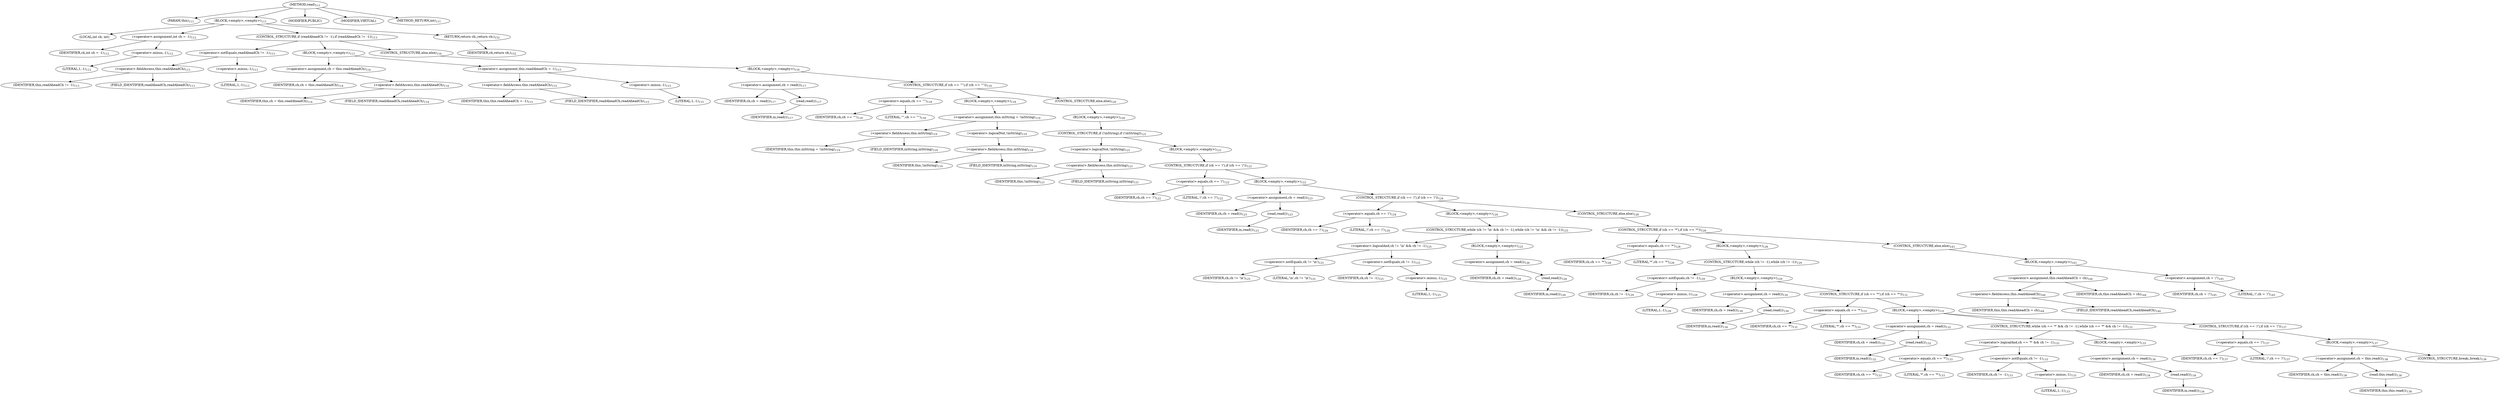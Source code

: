 digraph "read" {  
"55" [label = <(METHOD,read)<SUB>111</SUB>> ]
"8" [label = <(PARAM,this)<SUB>111</SUB>> ]
"56" [label = <(BLOCK,&lt;empty&gt;,&lt;empty&gt;)<SUB>111</SUB>> ]
"57" [label = <(LOCAL,int ch: int)> ]
"58" [label = <(&lt;operator&gt;.assignment,int ch = -1)<SUB>112</SUB>> ]
"59" [label = <(IDENTIFIER,ch,int ch = -1)<SUB>112</SUB>> ]
"60" [label = <(&lt;operator&gt;.minus,-1)<SUB>112</SUB>> ]
"61" [label = <(LITERAL,1,-1)<SUB>112</SUB>> ]
"62" [label = <(CONTROL_STRUCTURE,if (readAheadCh != -1),if (readAheadCh != -1))<SUB>113</SUB>> ]
"63" [label = <(&lt;operator&gt;.notEquals,readAheadCh != -1)<SUB>113</SUB>> ]
"64" [label = <(&lt;operator&gt;.fieldAccess,this.readAheadCh)<SUB>113</SUB>> ]
"65" [label = <(IDENTIFIER,this,readAheadCh != -1)<SUB>113</SUB>> ]
"66" [label = <(FIELD_IDENTIFIER,readAheadCh,readAheadCh)<SUB>113</SUB>> ]
"67" [label = <(&lt;operator&gt;.minus,-1)<SUB>113</SUB>> ]
"68" [label = <(LITERAL,1,-1)<SUB>113</SUB>> ]
"69" [label = <(BLOCK,&lt;empty&gt;,&lt;empty&gt;)<SUB>113</SUB>> ]
"70" [label = <(&lt;operator&gt;.assignment,ch = this.readAheadCh)<SUB>114</SUB>> ]
"71" [label = <(IDENTIFIER,ch,ch = this.readAheadCh)<SUB>114</SUB>> ]
"72" [label = <(&lt;operator&gt;.fieldAccess,this.readAheadCh)<SUB>114</SUB>> ]
"73" [label = <(IDENTIFIER,this,ch = this.readAheadCh)<SUB>114</SUB>> ]
"74" [label = <(FIELD_IDENTIFIER,readAheadCh,readAheadCh)<SUB>114</SUB>> ]
"75" [label = <(&lt;operator&gt;.assignment,this.readAheadCh = -1)<SUB>115</SUB>> ]
"76" [label = <(&lt;operator&gt;.fieldAccess,this.readAheadCh)<SUB>115</SUB>> ]
"77" [label = <(IDENTIFIER,this,this.readAheadCh = -1)<SUB>115</SUB>> ]
"78" [label = <(FIELD_IDENTIFIER,readAheadCh,readAheadCh)<SUB>115</SUB>> ]
"79" [label = <(&lt;operator&gt;.minus,-1)<SUB>115</SUB>> ]
"80" [label = <(LITERAL,1,-1)<SUB>115</SUB>> ]
"81" [label = <(CONTROL_STRUCTURE,else,else)<SUB>116</SUB>> ]
"82" [label = <(BLOCK,&lt;empty&gt;,&lt;empty&gt;)<SUB>116</SUB>> ]
"83" [label = <(&lt;operator&gt;.assignment,ch = read())<SUB>117</SUB>> ]
"84" [label = <(IDENTIFIER,ch,ch = read())<SUB>117</SUB>> ]
"85" [label = <(read,read())<SUB>117</SUB>> ]
"86" [label = <(IDENTIFIER,in,read())<SUB>117</SUB>> ]
"87" [label = <(CONTROL_STRUCTURE,if (ch == '&quot;'),if (ch == '&quot;'))<SUB>118</SUB>> ]
"88" [label = <(&lt;operator&gt;.equals,ch == '&quot;')<SUB>118</SUB>> ]
"89" [label = <(IDENTIFIER,ch,ch == '&quot;')<SUB>118</SUB>> ]
"90" [label = <(LITERAL,'&quot;',ch == '&quot;')<SUB>118</SUB>> ]
"91" [label = <(BLOCK,&lt;empty&gt;,&lt;empty&gt;)<SUB>118</SUB>> ]
"92" [label = <(&lt;operator&gt;.assignment,this.inString = !inString)<SUB>119</SUB>> ]
"93" [label = <(&lt;operator&gt;.fieldAccess,this.inString)<SUB>119</SUB>> ]
"94" [label = <(IDENTIFIER,this,this.inString = !inString)<SUB>119</SUB>> ]
"95" [label = <(FIELD_IDENTIFIER,inString,inString)<SUB>119</SUB>> ]
"96" [label = <(&lt;operator&gt;.logicalNot,!inString)<SUB>119</SUB>> ]
"97" [label = <(&lt;operator&gt;.fieldAccess,this.inString)<SUB>119</SUB>> ]
"98" [label = <(IDENTIFIER,this,!inString)<SUB>119</SUB>> ]
"99" [label = <(FIELD_IDENTIFIER,inString,inString)<SUB>119</SUB>> ]
"100" [label = <(CONTROL_STRUCTURE,else,else)<SUB>120</SUB>> ]
"101" [label = <(BLOCK,&lt;empty&gt;,&lt;empty&gt;)<SUB>120</SUB>> ]
"102" [label = <(CONTROL_STRUCTURE,if (!inString),if (!inString))<SUB>121</SUB>> ]
"103" [label = <(&lt;operator&gt;.logicalNot,!inString)<SUB>121</SUB>> ]
"104" [label = <(&lt;operator&gt;.fieldAccess,this.inString)<SUB>121</SUB>> ]
"105" [label = <(IDENTIFIER,this,!inString)<SUB>121</SUB>> ]
"106" [label = <(FIELD_IDENTIFIER,inString,inString)<SUB>121</SUB>> ]
"107" [label = <(BLOCK,&lt;empty&gt;,&lt;empty&gt;)<SUB>121</SUB>> ]
"108" [label = <(CONTROL_STRUCTURE,if (ch == '/'),if (ch == '/'))<SUB>122</SUB>> ]
"109" [label = <(&lt;operator&gt;.equals,ch == '/')<SUB>122</SUB>> ]
"110" [label = <(IDENTIFIER,ch,ch == '/')<SUB>122</SUB>> ]
"111" [label = <(LITERAL,'/',ch == '/')<SUB>122</SUB>> ]
"112" [label = <(BLOCK,&lt;empty&gt;,&lt;empty&gt;)<SUB>122</SUB>> ]
"113" [label = <(&lt;operator&gt;.assignment,ch = read())<SUB>123</SUB>> ]
"114" [label = <(IDENTIFIER,ch,ch = read())<SUB>123</SUB>> ]
"115" [label = <(read,read())<SUB>123</SUB>> ]
"116" [label = <(IDENTIFIER,in,read())<SUB>123</SUB>> ]
"117" [label = <(CONTROL_STRUCTURE,if (ch == '/'),if (ch == '/'))<SUB>124</SUB>> ]
"118" [label = <(&lt;operator&gt;.equals,ch == '/')<SUB>124</SUB>> ]
"119" [label = <(IDENTIFIER,ch,ch == '/')<SUB>124</SUB>> ]
"120" [label = <(LITERAL,'/',ch == '/')<SUB>124</SUB>> ]
"121" [label = <(BLOCK,&lt;empty&gt;,&lt;empty&gt;)<SUB>124</SUB>> ]
"122" [label = <(CONTROL_STRUCTURE,while (ch != '\n' &amp;&amp; ch != -1),while (ch != '\n' &amp;&amp; ch != -1))<SUB>125</SUB>> ]
"123" [label = <(&lt;operator&gt;.logicalAnd,ch != '\n' &amp;&amp; ch != -1)<SUB>125</SUB>> ]
"124" [label = <(&lt;operator&gt;.notEquals,ch != '\n')<SUB>125</SUB>> ]
"125" [label = <(IDENTIFIER,ch,ch != '\n')<SUB>125</SUB>> ]
"126" [label = <(LITERAL,'\n',ch != '\n')<SUB>125</SUB>> ]
"127" [label = <(&lt;operator&gt;.notEquals,ch != -1)<SUB>125</SUB>> ]
"128" [label = <(IDENTIFIER,ch,ch != -1)<SUB>125</SUB>> ]
"129" [label = <(&lt;operator&gt;.minus,-1)<SUB>125</SUB>> ]
"130" [label = <(LITERAL,1,-1)<SUB>125</SUB>> ]
"131" [label = <(BLOCK,&lt;empty&gt;,&lt;empty&gt;)<SUB>125</SUB>> ]
"132" [label = <(&lt;operator&gt;.assignment,ch = read())<SUB>126</SUB>> ]
"133" [label = <(IDENTIFIER,ch,ch = read())<SUB>126</SUB>> ]
"134" [label = <(read,read())<SUB>126</SUB>> ]
"135" [label = <(IDENTIFIER,in,read())<SUB>126</SUB>> ]
"136" [label = <(CONTROL_STRUCTURE,else,else)<SUB>128</SUB>> ]
"137" [label = <(CONTROL_STRUCTURE,if (ch == '*'),if (ch == '*'))<SUB>128</SUB>> ]
"138" [label = <(&lt;operator&gt;.equals,ch == '*')<SUB>128</SUB>> ]
"139" [label = <(IDENTIFIER,ch,ch == '*')<SUB>128</SUB>> ]
"140" [label = <(LITERAL,'*',ch == '*')<SUB>128</SUB>> ]
"141" [label = <(BLOCK,&lt;empty&gt;,&lt;empty&gt;)<SUB>128</SUB>> ]
"142" [label = <(CONTROL_STRUCTURE,while (ch != -1),while (ch != -1))<SUB>129</SUB>> ]
"143" [label = <(&lt;operator&gt;.notEquals,ch != -1)<SUB>129</SUB>> ]
"144" [label = <(IDENTIFIER,ch,ch != -1)<SUB>129</SUB>> ]
"145" [label = <(&lt;operator&gt;.minus,-1)<SUB>129</SUB>> ]
"146" [label = <(LITERAL,1,-1)<SUB>129</SUB>> ]
"147" [label = <(BLOCK,&lt;empty&gt;,&lt;empty&gt;)<SUB>129</SUB>> ]
"148" [label = <(&lt;operator&gt;.assignment,ch = read())<SUB>130</SUB>> ]
"149" [label = <(IDENTIFIER,ch,ch = read())<SUB>130</SUB>> ]
"150" [label = <(read,read())<SUB>130</SUB>> ]
"151" [label = <(IDENTIFIER,in,read())<SUB>130</SUB>> ]
"152" [label = <(CONTROL_STRUCTURE,if (ch == '*'),if (ch == '*'))<SUB>131</SUB>> ]
"153" [label = <(&lt;operator&gt;.equals,ch == '*')<SUB>131</SUB>> ]
"154" [label = <(IDENTIFIER,ch,ch == '*')<SUB>131</SUB>> ]
"155" [label = <(LITERAL,'*',ch == '*')<SUB>131</SUB>> ]
"156" [label = <(BLOCK,&lt;empty&gt;,&lt;empty&gt;)<SUB>131</SUB>> ]
"157" [label = <(&lt;operator&gt;.assignment,ch = read())<SUB>132</SUB>> ]
"158" [label = <(IDENTIFIER,ch,ch = read())<SUB>132</SUB>> ]
"159" [label = <(read,read())<SUB>132</SUB>> ]
"160" [label = <(IDENTIFIER,in,read())<SUB>132</SUB>> ]
"161" [label = <(CONTROL_STRUCTURE,while (ch == '*' &amp;&amp; ch != -1),while (ch == '*' &amp;&amp; ch != -1))<SUB>133</SUB>> ]
"162" [label = <(&lt;operator&gt;.logicalAnd,ch == '*' &amp;&amp; ch != -1)<SUB>133</SUB>> ]
"163" [label = <(&lt;operator&gt;.equals,ch == '*')<SUB>133</SUB>> ]
"164" [label = <(IDENTIFIER,ch,ch == '*')<SUB>133</SUB>> ]
"165" [label = <(LITERAL,'*',ch == '*')<SUB>133</SUB>> ]
"166" [label = <(&lt;operator&gt;.notEquals,ch != -1)<SUB>133</SUB>> ]
"167" [label = <(IDENTIFIER,ch,ch != -1)<SUB>133</SUB>> ]
"168" [label = <(&lt;operator&gt;.minus,-1)<SUB>133</SUB>> ]
"169" [label = <(LITERAL,1,-1)<SUB>133</SUB>> ]
"170" [label = <(BLOCK,&lt;empty&gt;,&lt;empty&gt;)<SUB>133</SUB>> ]
"171" [label = <(&lt;operator&gt;.assignment,ch = read())<SUB>134</SUB>> ]
"172" [label = <(IDENTIFIER,ch,ch = read())<SUB>134</SUB>> ]
"173" [label = <(read,read())<SUB>134</SUB>> ]
"174" [label = <(IDENTIFIER,in,read())<SUB>134</SUB>> ]
"175" [label = <(CONTROL_STRUCTURE,if (ch == '/'),if (ch == '/'))<SUB>137</SUB>> ]
"176" [label = <(&lt;operator&gt;.equals,ch == '/')<SUB>137</SUB>> ]
"177" [label = <(IDENTIFIER,ch,ch == '/')<SUB>137</SUB>> ]
"178" [label = <(LITERAL,'/',ch == '/')<SUB>137</SUB>> ]
"179" [label = <(BLOCK,&lt;empty&gt;,&lt;empty&gt;)<SUB>137</SUB>> ]
"180" [label = <(&lt;operator&gt;.assignment,ch = this.read())<SUB>138</SUB>> ]
"181" [label = <(IDENTIFIER,ch,ch = this.read())<SUB>138</SUB>> ]
"182" [label = <(read,this.read())<SUB>138</SUB>> ]
"7" [label = <(IDENTIFIER,this,this.read())<SUB>138</SUB>> ]
"183" [label = <(CONTROL_STRUCTURE,break;,break;)<SUB>139</SUB>> ]
"184" [label = <(CONTROL_STRUCTURE,else,else)<SUB>143</SUB>> ]
"185" [label = <(BLOCK,&lt;empty&gt;,&lt;empty&gt;)<SUB>143</SUB>> ]
"186" [label = <(&lt;operator&gt;.assignment,this.readAheadCh = ch)<SUB>144</SUB>> ]
"187" [label = <(&lt;operator&gt;.fieldAccess,this.readAheadCh)<SUB>144</SUB>> ]
"188" [label = <(IDENTIFIER,this,this.readAheadCh = ch)<SUB>144</SUB>> ]
"189" [label = <(FIELD_IDENTIFIER,readAheadCh,readAheadCh)<SUB>144</SUB>> ]
"190" [label = <(IDENTIFIER,ch,this.readAheadCh = ch)<SUB>144</SUB>> ]
"191" [label = <(&lt;operator&gt;.assignment,ch = '/')<SUB>145</SUB>> ]
"192" [label = <(IDENTIFIER,ch,ch = '/')<SUB>145</SUB>> ]
"193" [label = <(LITERAL,'/',ch = '/')<SUB>145</SUB>> ]
"194" [label = <(RETURN,return ch;,return ch;)<SUB>152</SUB>> ]
"195" [label = <(IDENTIFIER,ch,return ch;)<SUB>152</SUB>> ]
"196" [label = <(MODIFIER,PUBLIC)> ]
"197" [label = <(MODIFIER,VIRTUAL)> ]
"198" [label = <(METHOD_RETURN,int)<SUB>111</SUB>> ]
  "55" -> "8" 
  "55" -> "56" 
  "55" -> "196" 
  "55" -> "197" 
  "55" -> "198" 
  "56" -> "57" 
  "56" -> "58" 
  "56" -> "62" 
  "56" -> "194" 
  "58" -> "59" 
  "58" -> "60" 
  "60" -> "61" 
  "62" -> "63" 
  "62" -> "69" 
  "62" -> "81" 
  "63" -> "64" 
  "63" -> "67" 
  "64" -> "65" 
  "64" -> "66" 
  "67" -> "68" 
  "69" -> "70" 
  "69" -> "75" 
  "70" -> "71" 
  "70" -> "72" 
  "72" -> "73" 
  "72" -> "74" 
  "75" -> "76" 
  "75" -> "79" 
  "76" -> "77" 
  "76" -> "78" 
  "79" -> "80" 
  "81" -> "82" 
  "82" -> "83" 
  "82" -> "87" 
  "83" -> "84" 
  "83" -> "85" 
  "85" -> "86" 
  "87" -> "88" 
  "87" -> "91" 
  "87" -> "100" 
  "88" -> "89" 
  "88" -> "90" 
  "91" -> "92" 
  "92" -> "93" 
  "92" -> "96" 
  "93" -> "94" 
  "93" -> "95" 
  "96" -> "97" 
  "97" -> "98" 
  "97" -> "99" 
  "100" -> "101" 
  "101" -> "102" 
  "102" -> "103" 
  "102" -> "107" 
  "103" -> "104" 
  "104" -> "105" 
  "104" -> "106" 
  "107" -> "108" 
  "108" -> "109" 
  "108" -> "112" 
  "109" -> "110" 
  "109" -> "111" 
  "112" -> "113" 
  "112" -> "117" 
  "113" -> "114" 
  "113" -> "115" 
  "115" -> "116" 
  "117" -> "118" 
  "117" -> "121" 
  "117" -> "136" 
  "118" -> "119" 
  "118" -> "120" 
  "121" -> "122" 
  "122" -> "123" 
  "122" -> "131" 
  "123" -> "124" 
  "123" -> "127" 
  "124" -> "125" 
  "124" -> "126" 
  "127" -> "128" 
  "127" -> "129" 
  "129" -> "130" 
  "131" -> "132" 
  "132" -> "133" 
  "132" -> "134" 
  "134" -> "135" 
  "136" -> "137" 
  "137" -> "138" 
  "137" -> "141" 
  "137" -> "184" 
  "138" -> "139" 
  "138" -> "140" 
  "141" -> "142" 
  "142" -> "143" 
  "142" -> "147" 
  "143" -> "144" 
  "143" -> "145" 
  "145" -> "146" 
  "147" -> "148" 
  "147" -> "152" 
  "148" -> "149" 
  "148" -> "150" 
  "150" -> "151" 
  "152" -> "153" 
  "152" -> "156" 
  "153" -> "154" 
  "153" -> "155" 
  "156" -> "157" 
  "156" -> "161" 
  "156" -> "175" 
  "157" -> "158" 
  "157" -> "159" 
  "159" -> "160" 
  "161" -> "162" 
  "161" -> "170" 
  "162" -> "163" 
  "162" -> "166" 
  "163" -> "164" 
  "163" -> "165" 
  "166" -> "167" 
  "166" -> "168" 
  "168" -> "169" 
  "170" -> "171" 
  "171" -> "172" 
  "171" -> "173" 
  "173" -> "174" 
  "175" -> "176" 
  "175" -> "179" 
  "176" -> "177" 
  "176" -> "178" 
  "179" -> "180" 
  "179" -> "183" 
  "180" -> "181" 
  "180" -> "182" 
  "182" -> "7" 
  "184" -> "185" 
  "185" -> "186" 
  "185" -> "191" 
  "186" -> "187" 
  "186" -> "190" 
  "187" -> "188" 
  "187" -> "189" 
  "191" -> "192" 
  "191" -> "193" 
  "194" -> "195" 
}
